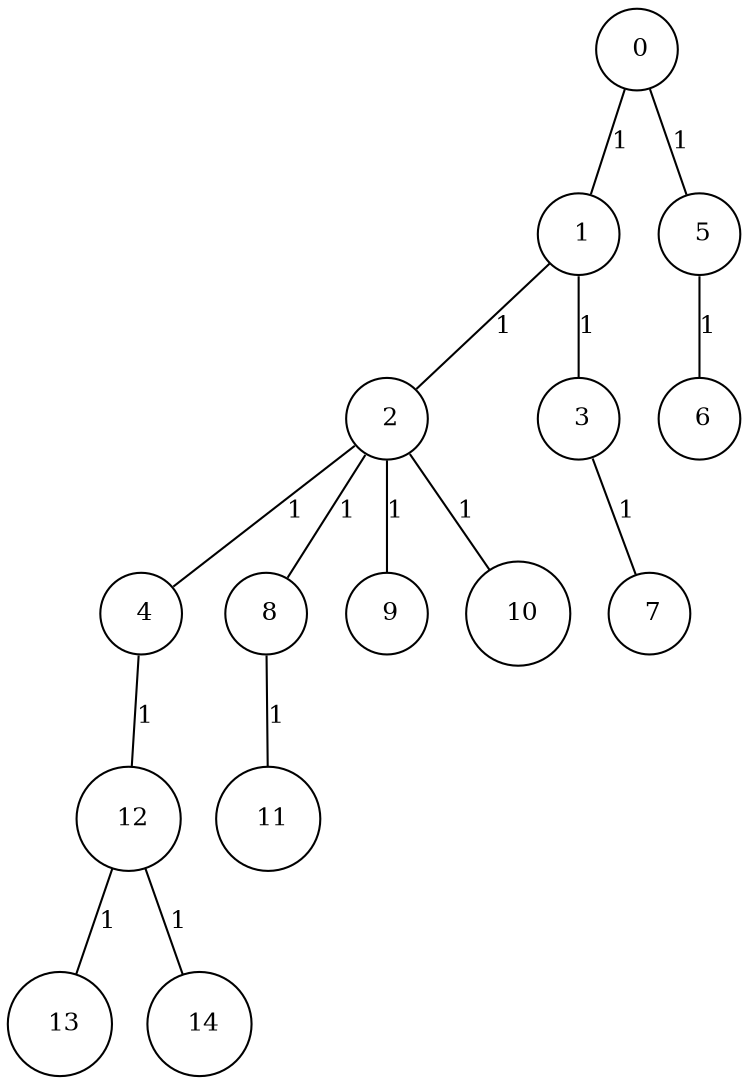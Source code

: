 graph G {
size="8.5,11;"
ratio = "expand;"
fixedsize="true;"
overlap="scale;"
node[shape=circle,width=.12,hight=.12,fontsize=12]
edge[fontsize=12]

0[label=" 0" color=black, pos="1.7050594,1.028787!"];
1[label=" 1" color=black, pos="1.2307715,1.7358633!"];
2[label=" 2" color=black, pos="2.213193,1.9785106!"];
3[label=" 3" color=black, pos="2.4732533,1.9177008!"];
4[label=" 4" color=black, pos="1.2713862,1.4178198!"];
5[label=" 5" color=black, pos="1.1403387,1.7068847!"];
6[label=" 6" color=black, pos="0.51169904,1.3164611!"];
7[label=" 7" color=black, pos="2.1109222,2.0872197!"];
8[label=" 8" color=black, pos="0.093611744,1.5226368!"];
9[label=" 9" color=black, pos="2.5902539,1.6818698!"];
10[label=" 10" color=black, pos="2.4027857,1.6021143!"];
11[label=" 11" color=black, pos="0.32766081,0.67460368!"];
12[label=" 12" color=black, pos="2.2947144,2.0124871!"];
13[label=" 13" color=black, pos="1.2098756,2.7200416!"];
14[label=" 14" color=black, pos="1.1185724,0.56823049!"];
0--1[label="1"]
0--5[label="1"]
1--2[label="1"]
1--3[label="1"]
2--4[label="1"]
2--8[label="1"]
2--9[label="1"]
2--10[label="1"]
3--7[label="1"]
4--12[label="1"]
5--6[label="1"]
8--11[label="1"]
12--13[label="1"]
12--14[label="1"]

}
